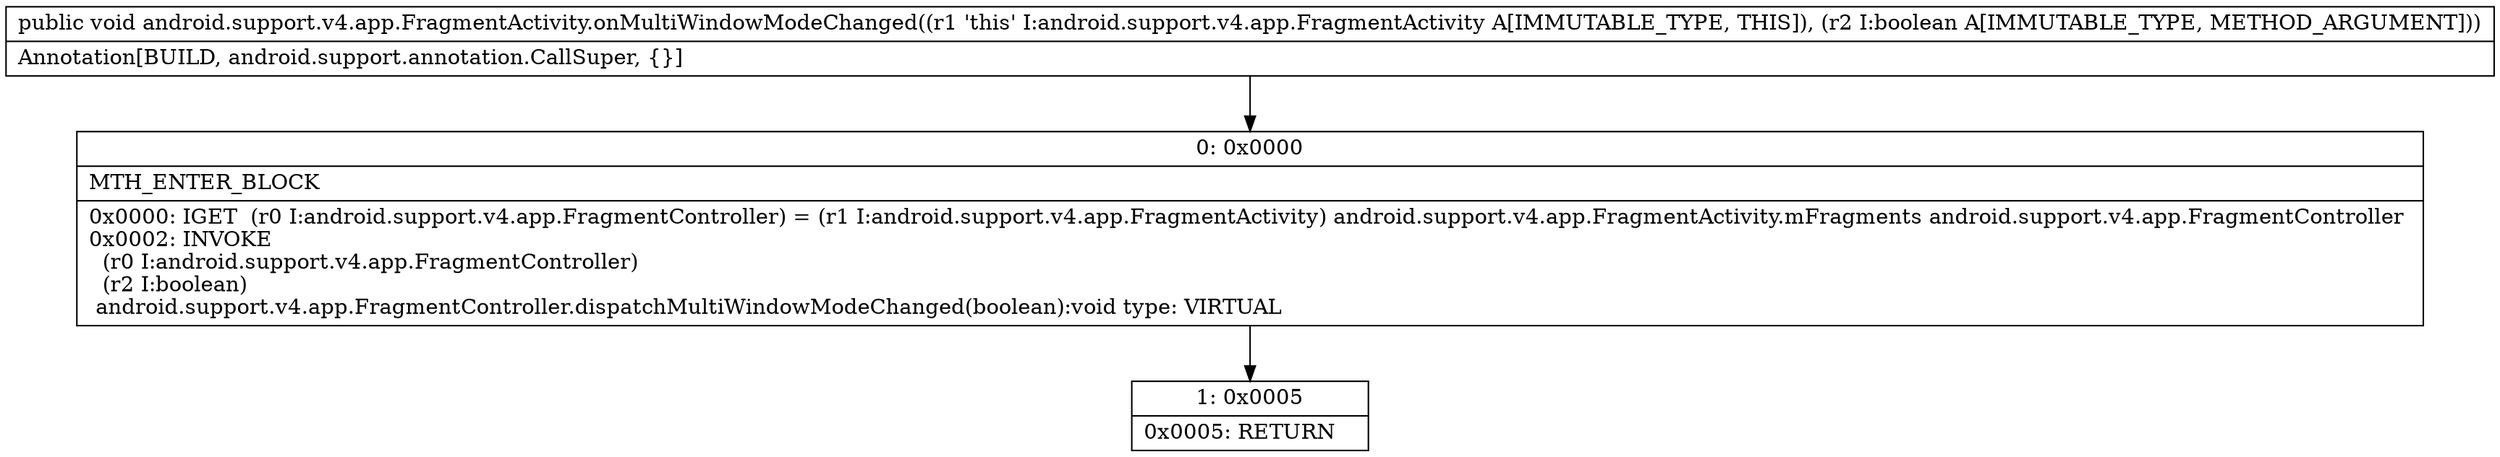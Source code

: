 digraph "CFG forandroid.support.v4.app.FragmentActivity.onMultiWindowModeChanged(Z)V" {
Node_0 [shape=record,label="{0\:\ 0x0000|MTH_ENTER_BLOCK\l|0x0000: IGET  (r0 I:android.support.v4.app.FragmentController) = (r1 I:android.support.v4.app.FragmentActivity) android.support.v4.app.FragmentActivity.mFragments android.support.v4.app.FragmentController \l0x0002: INVOKE  \l  (r0 I:android.support.v4.app.FragmentController)\l  (r2 I:boolean)\l android.support.v4.app.FragmentController.dispatchMultiWindowModeChanged(boolean):void type: VIRTUAL \l}"];
Node_1 [shape=record,label="{1\:\ 0x0005|0x0005: RETURN   \l}"];
MethodNode[shape=record,label="{public void android.support.v4.app.FragmentActivity.onMultiWindowModeChanged((r1 'this' I:android.support.v4.app.FragmentActivity A[IMMUTABLE_TYPE, THIS]), (r2 I:boolean A[IMMUTABLE_TYPE, METHOD_ARGUMENT]))  | Annotation[BUILD, android.support.annotation.CallSuper, \{\}]\l}"];
MethodNode -> Node_0;
Node_0 -> Node_1;
}

